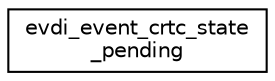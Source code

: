 digraph "圖形化之類別階層"
{
 // LATEX_PDF_SIZE
  edge [fontname="Helvetica",fontsize="10",labelfontname="Helvetica",labelfontsize="10"];
  node [fontname="Helvetica",fontsize="10",shape=record];
  rankdir="LR";
  Node0 [label="evdi_event_crtc_state\l_pending",height=0.2,width=0.4,color="black", fillcolor="white", style="filled",URL="$structevdi__event__crtc__state__pending.html",tooltip=" "];
}
